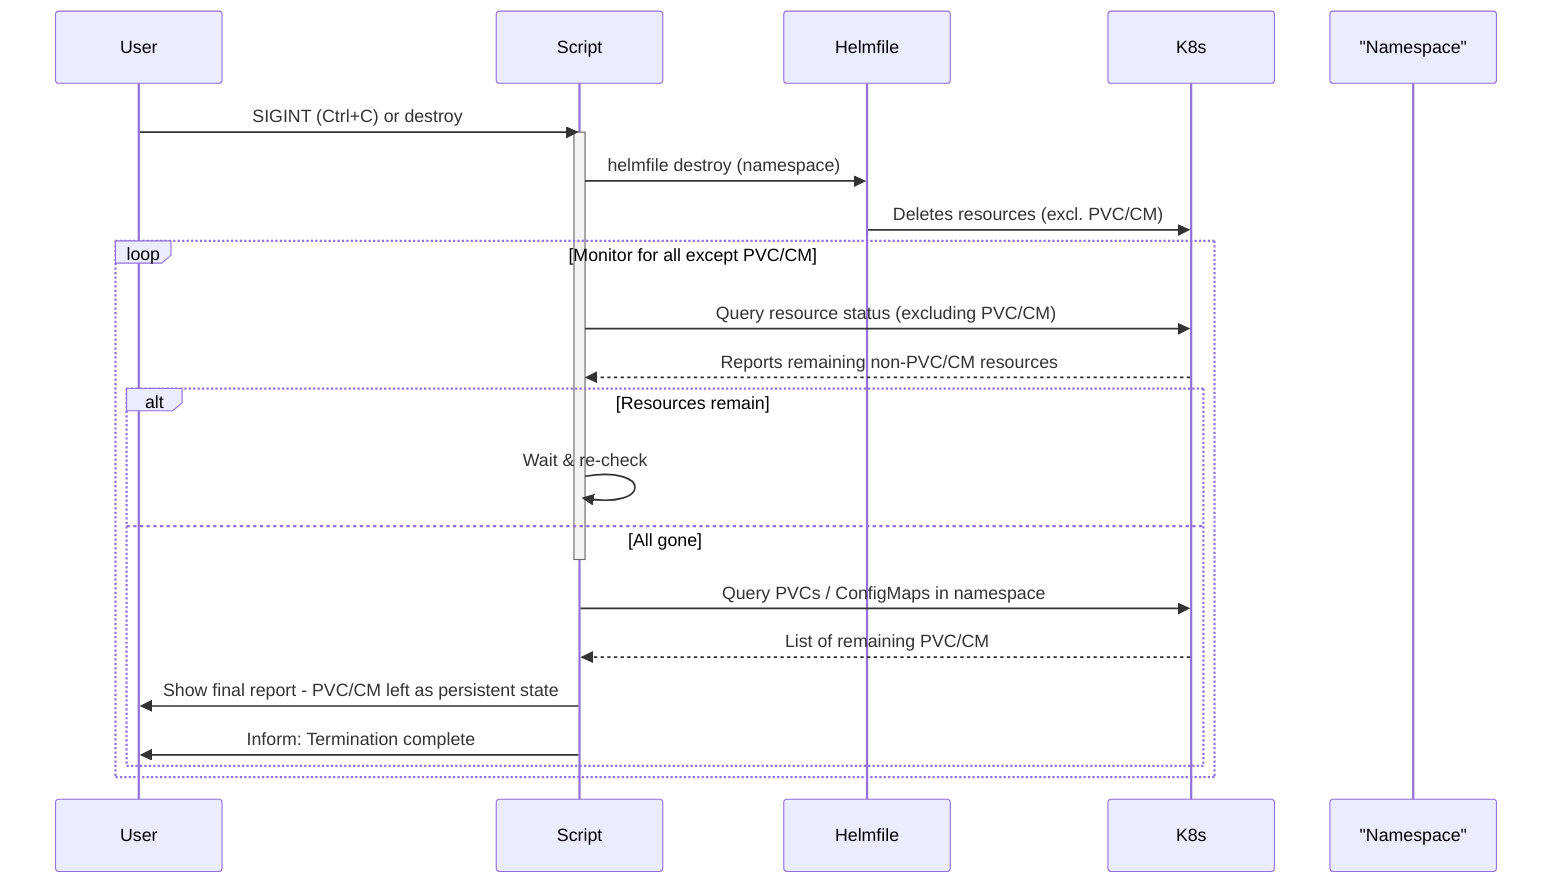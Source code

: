 %% Mermaid sequence diagram for Helmfile destruction/monitor state machine

sequenceDiagram
    participant User
    participant Script
    participant Helmfile
    participant K8s
    participant Namespace as "Namespace"

    User->>Script: SIGINT (Ctrl+C) or destroy
    activate Script
    Script->>Helmfile: helmfile destroy (namespace)
    Helmfile->>K8s: Deletes resources (excl. PVC/CM)
    loop Monitor for all except PVC/CM
        Script->>K8s: Query resource status (excluding PVC/CM)
        K8s-->>Script: Reports remaining non-PVC/CM resources
        alt Resources remain
            Script->>Script: Wait & re-check
        else All gone
            deactivate Script
            Script->>K8s: Query PVCs / ConfigMaps in namespace
            K8s-->>Script: List of remaining PVC/CM
            Script->>User: Show final report - PVC/CM left as persistent state
            Script->>User: Inform: Termination complete
        end
    end